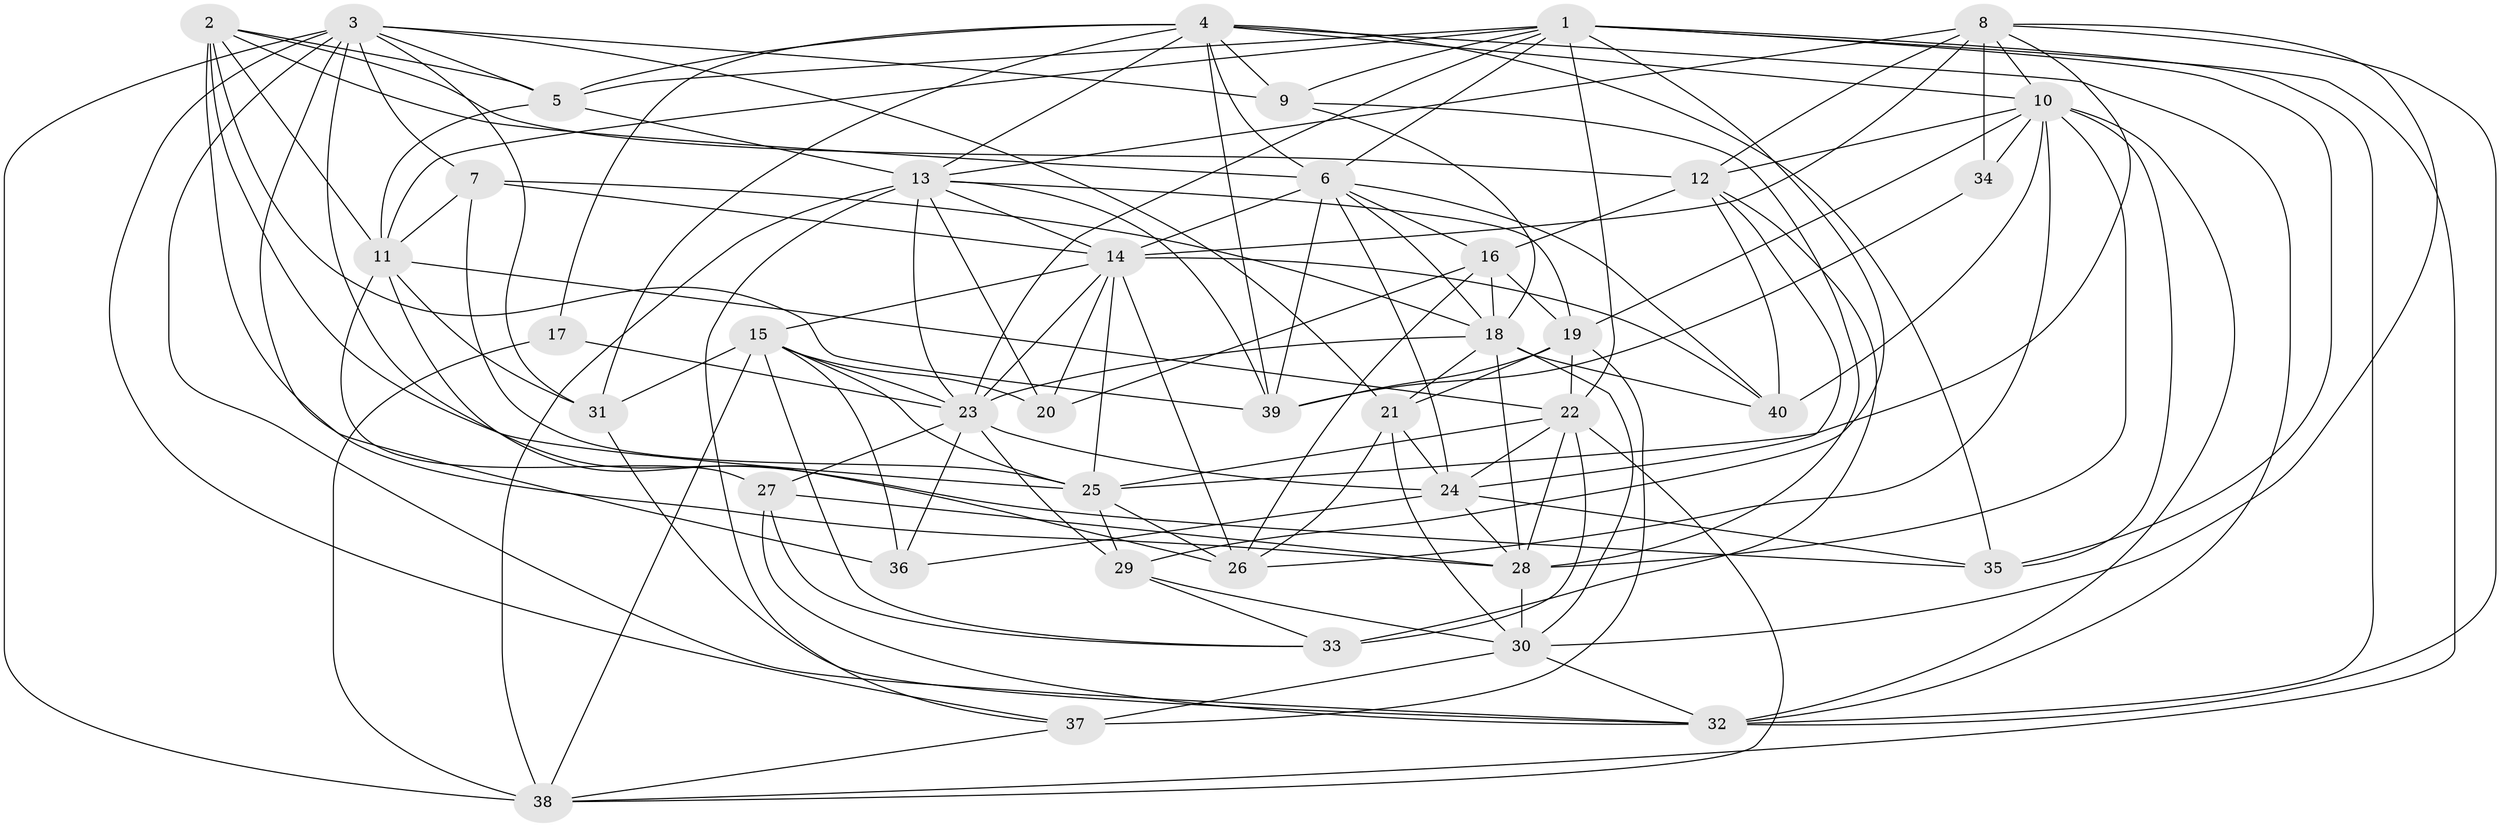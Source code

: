 // original degree distribution, {4: 1.0}
// Generated by graph-tools (version 1.1) at 2025/53/03/04/25 22:53:31]
// undirected, 40 vertices, 138 edges
graph export_dot {
  node [color=gray90,style=filled];
  1;
  2;
  3;
  4;
  5;
  6;
  7;
  8;
  9;
  10;
  11;
  12;
  13;
  14;
  15;
  16;
  17;
  18;
  19;
  20;
  21;
  22;
  23;
  24;
  25;
  26;
  27;
  28;
  29;
  30;
  31;
  32;
  33;
  34;
  35;
  36;
  37;
  38;
  39;
  40;
  1 -- 5 [weight=1.0];
  1 -- 6 [weight=1.0];
  1 -- 9 [weight=1.0];
  1 -- 11 [weight=1.0];
  1 -- 22 [weight=1.0];
  1 -- 23 [weight=2.0];
  1 -- 29 [weight=1.0];
  1 -- 32 [weight=1.0];
  1 -- 35 [weight=2.0];
  1 -- 38 [weight=1.0];
  2 -- 5 [weight=1.0];
  2 -- 6 [weight=1.0];
  2 -- 11 [weight=2.0];
  2 -- 12 [weight=1.0];
  2 -- 25 [weight=1.0];
  2 -- 28 [weight=1.0];
  2 -- 39 [weight=1.0];
  3 -- 5 [weight=1.0];
  3 -- 7 [weight=1.0];
  3 -- 9 [weight=1.0];
  3 -- 21 [weight=1.0];
  3 -- 31 [weight=2.0];
  3 -- 32 [weight=1.0];
  3 -- 35 [weight=2.0];
  3 -- 36 [weight=1.0];
  3 -- 37 [weight=1.0];
  3 -- 38 [weight=1.0];
  4 -- 5 [weight=1.0];
  4 -- 6 [weight=1.0];
  4 -- 9 [weight=1.0];
  4 -- 10 [weight=1.0];
  4 -- 13 [weight=1.0];
  4 -- 17 [weight=1.0];
  4 -- 31 [weight=1.0];
  4 -- 32 [weight=1.0];
  4 -- 35 [weight=1.0];
  4 -- 39 [weight=1.0];
  5 -- 11 [weight=1.0];
  5 -- 13 [weight=1.0];
  6 -- 14 [weight=2.0];
  6 -- 16 [weight=1.0];
  6 -- 18 [weight=1.0];
  6 -- 24 [weight=1.0];
  6 -- 39 [weight=3.0];
  6 -- 40 [weight=1.0];
  7 -- 11 [weight=1.0];
  7 -- 14 [weight=1.0];
  7 -- 18 [weight=1.0];
  7 -- 25 [weight=2.0];
  8 -- 10 [weight=1.0];
  8 -- 12 [weight=1.0];
  8 -- 13 [weight=1.0];
  8 -- 14 [weight=2.0];
  8 -- 25 [weight=1.0];
  8 -- 30 [weight=1.0];
  8 -- 32 [weight=1.0];
  8 -- 34 [weight=2.0];
  9 -- 18 [weight=2.0];
  9 -- 28 [weight=1.0];
  10 -- 12 [weight=2.0];
  10 -- 19 [weight=1.0];
  10 -- 26 [weight=1.0];
  10 -- 28 [weight=1.0];
  10 -- 32 [weight=1.0];
  10 -- 34 [weight=1.0];
  10 -- 35 [weight=1.0];
  10 -- 40 [weight=2.0];
  11 -- 22 [weight=1.0];
  11 -- 26 [weight=1.0];
  11 -- 27 [weight=2.0];
  11 -- 31 [weight=1.0];
  12 -- 16 [weight=2.0];
  12 -- 24 [weight=1.0];
  12 -- 33 [weight=2.0];
  12 -- 40 [weight=1.0];
  13 -- 14 [weight=1.0];
  13 -- 19 [weight=1.0];
  13 -- 20 [weight=1.0];
  13 -- 23 [weight=1.0];
  13 -- 37 [weight=2.0];
  13 -- 38 [weight=2.0];
  13 -- 39 [weight=1.0];
  14 -- 15 [weight=1.0];
  14 -- 20 [weight=1.0];
  14 -- 23 [weight=1.0];
  14 -- 25 [weight=1.0];
  14 -- 26 [weight=1.0];
  14 -- 40 [weight=1.0];
  15 -- 20 [weight=1.0];
  15 -- 23 [weight=1.0];
  15 -- 25 [weight=3.0];
  15 -- 31 [weight=1.0];
  15 -- 33 [weight=1.0];
  15 -- 36 [weight=1.0];
  15 -- 38 [weight=1.0];
  16 -- 18 [weight=1.0];
  16 -- 19 [weight=2.0];
  16 -- 20 [weight=1.0];
  16 -- 26 [weight=1.0];
  17 -- 23 [weight=2.0];
  17 -- 38 [weight=1.0];
  18 -- 21 [weight=1.0];
  18 -- 23 [weight=1.0];
  18 -- 28 [weight=1.0];
  18 -- 30 [weight=1.0];
  18 -- 40 [weight=1.0];
  19 -- 21 [weight=1.0];
  19 -- 22 [weight=3.0];
  19 -- 37 [weight=3.0];
  19 -- 39 [weight=1.0];
  21 -- 24 [weight=1.0];
  21 -- 26 [weight=1.0];
  21 -- 30 [weight=1.0];
  22 -- 24 [weight=1.0];
  22 -- 25 [weight=1.0];
  22 -- 28 [weight=3.0];
  22 -- 33 [weight=1.0];
  22 -- 38 [weight=1.0];
  23 -- 24 [weight=1.0];
  23 -- 27 [weight=1.0];
  23 -- 29 [weight=1.0];
  23 -- 36 [weight=1.0];
  24 -- 28 [weight=2.0];
  24 -- 35 [weight=2.0];
  24 -- 36 [weight=1.0];
  25 -- 26 [weight=1.0];
  25 -- 29 [weight=2.0];
  27 -- 28 [weight=1.0];
  27 -- 32 [weight=1.0];
  27 -- 33 [weight=1.0];
  28 -- 30 [weight=2.0];
  29 -- 30 [weight=1.0];
  29 -- 33 [weight=1.0];
  30 -- 32 [weight=1.0];
  30 -- 37 [weight=1.0];
  31 -- 32 [weight=1.0];
  34 -- 39 [weight=1.0];
  37 -- 38 [weight=1.0];
}
